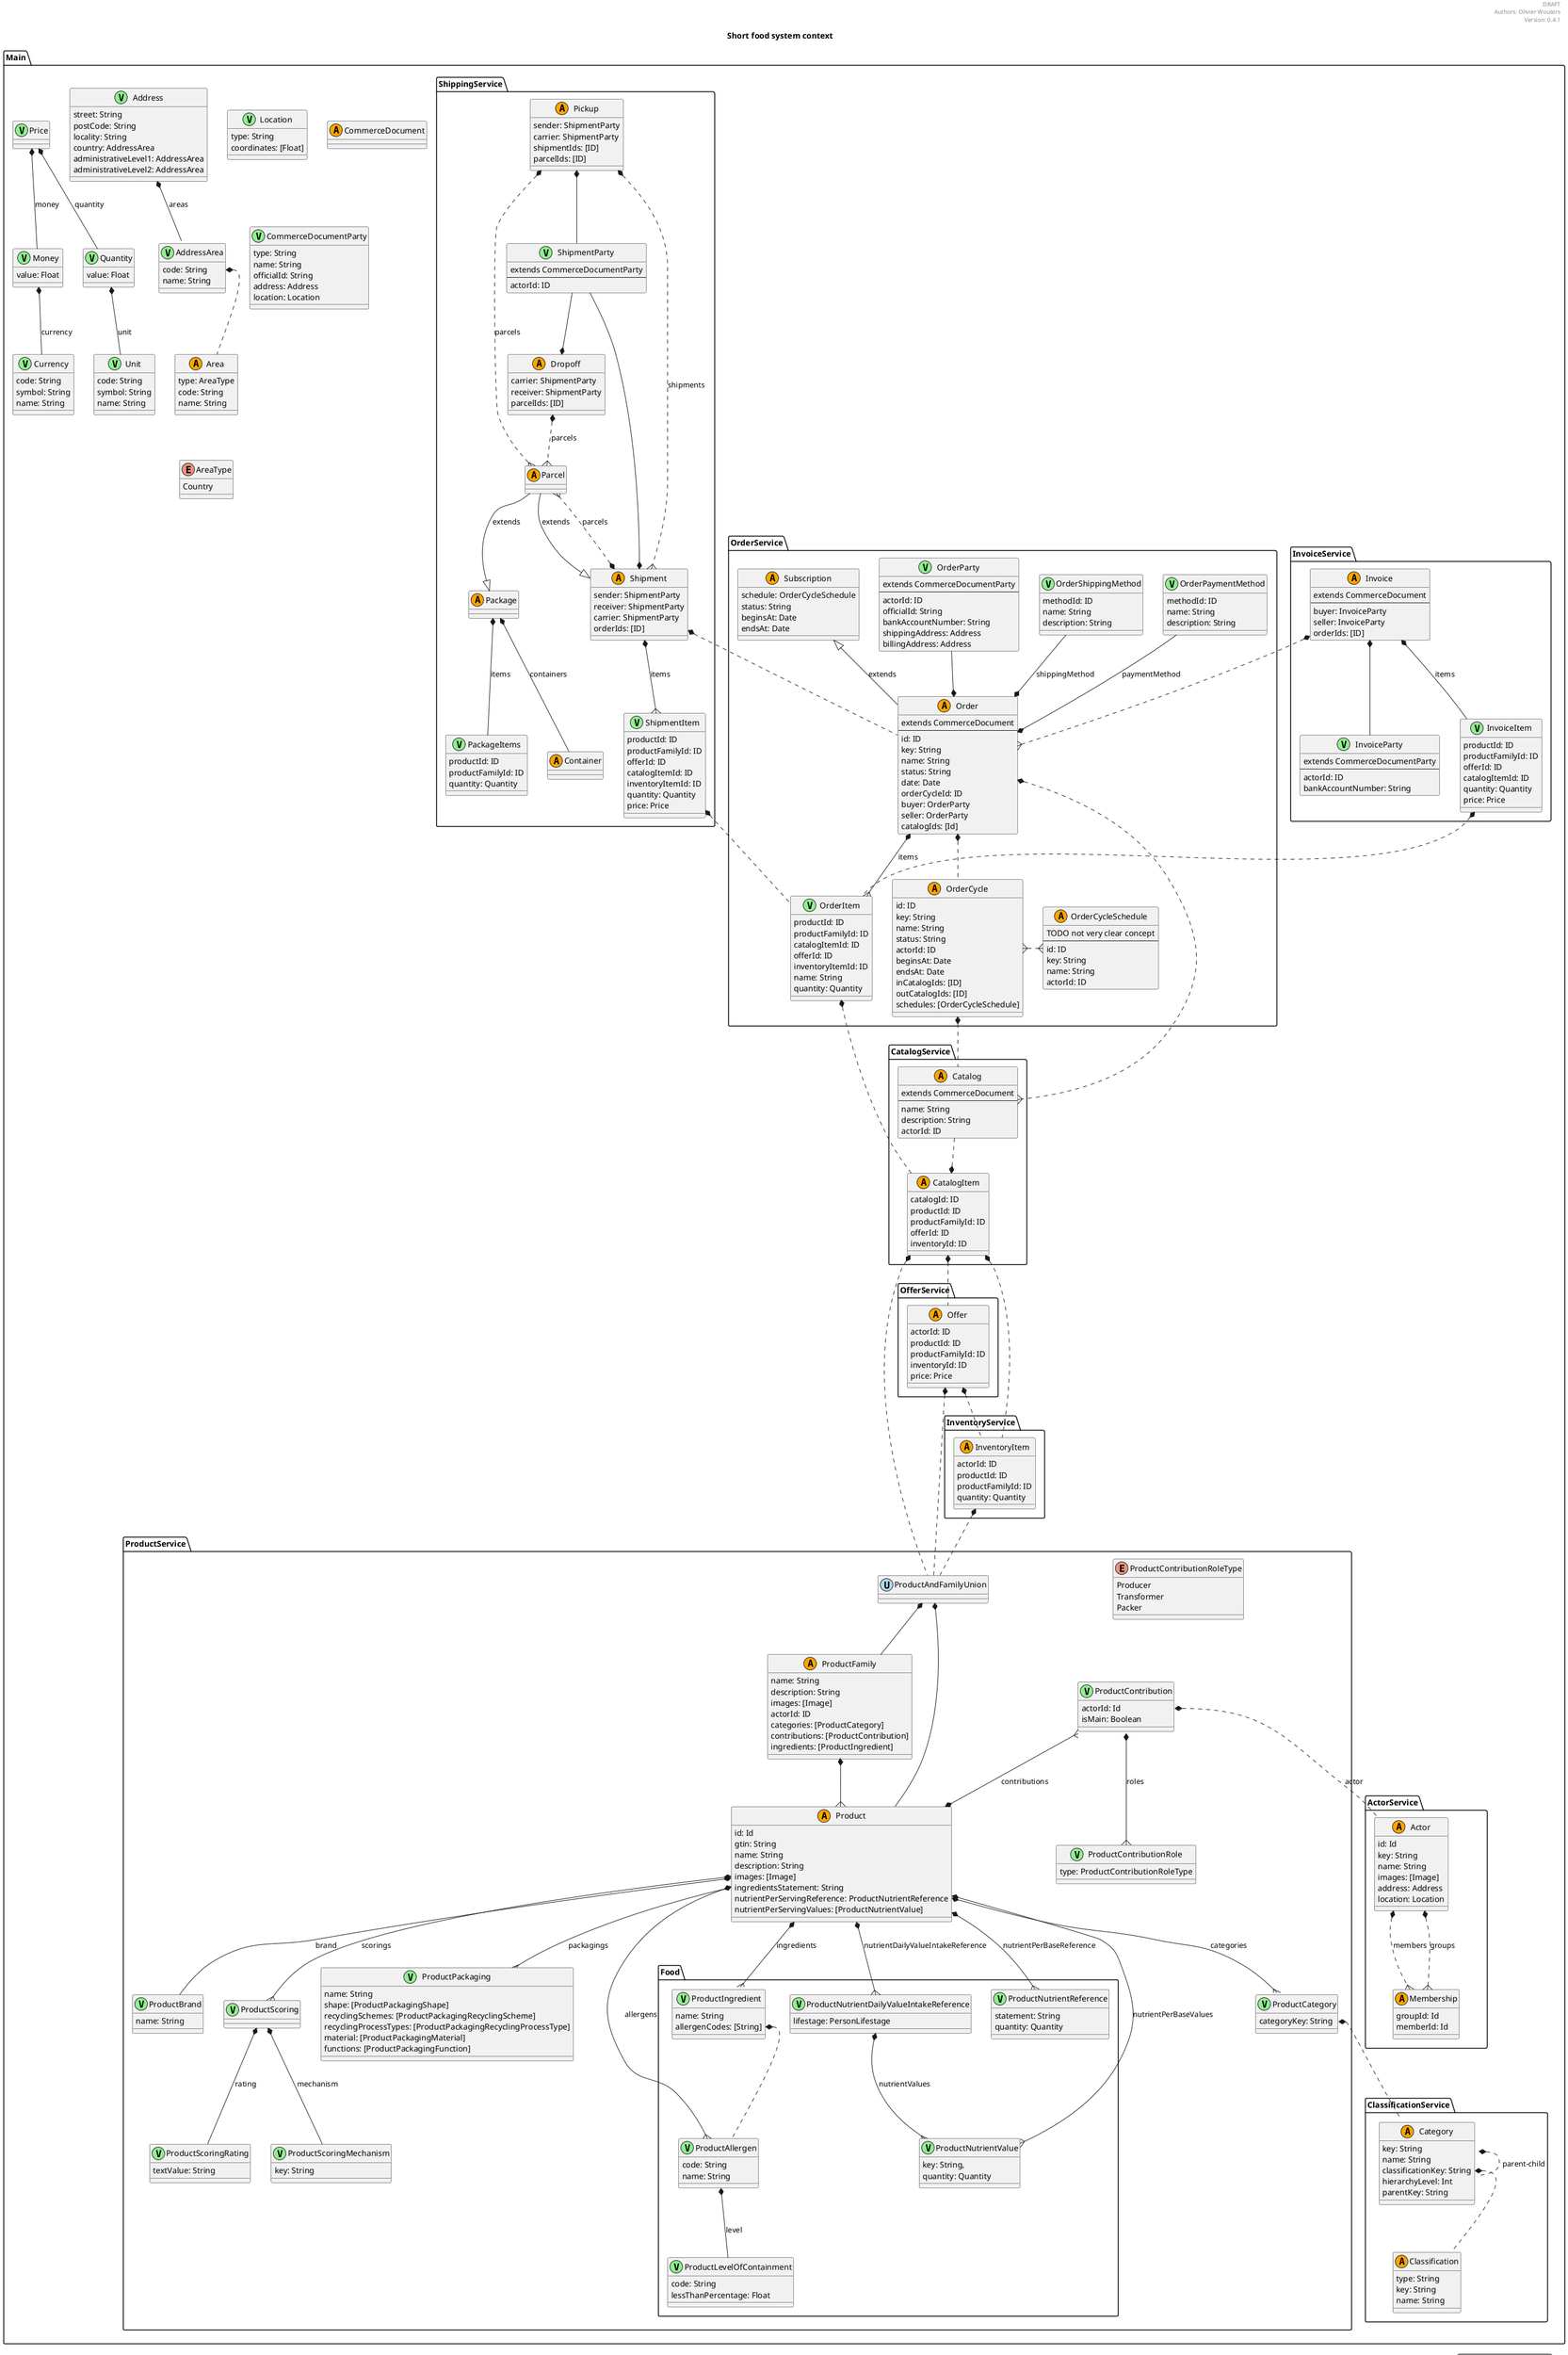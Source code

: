 @startuml

header
DRAFT
Authors: Olivier Wouters
Version: 0.4.1
endheader

legend right
    | Color | Type |
    |<#ff7f00>| A for Aggregate|
    |<#90ee90>| V for ValueObject|
    |<#ADD8E6>| U for Union|
endlegend

title Short food system context

namespace Main {
  
  class Address << (V,lightgreen) >> {
    street: String
    postCode: String
    locality: String
    country: AddressArea
    administrativeLevel1: AddressArea
    administrativeLevel2: AddressArea
  }
  
  Address *-- AddressArea : "areas"
  
  class AddressArea << (V,lightgreen) >> {
    code: String
    name: String
  }
  
  AddressArea::code *.. Area
  
  class Area << (A,orange) >> {
    type: AreaType
    code: String
    name: String
  }
  
  Area .[hidden]. AreaType
  
  enum AreaType {
      Country
  }
  
  class Location << (V,lightgreen) >> {
      type: String
      coordinates: [Float]
  }
  
  class Quantity << (V,lightgreen) >> {
    value: Float
  }
  
  Quantity *-- Unit : unit
  
  class Unit << (V,lightgreen) >> {
    code: String
    symbol: String
    name: String
  }
  
  class Price << (V,lightgreen) >> {
  }
  
  Price *-- Quantity : quantity
  Price *-- Money : money
  
  class Money << (V,lightgreen) >> {
    value: Float
  }
  
  Money *-- Currency : currency
  
  class Currency << (V,lightgreen) >> {
    code: String
    symbol: String
    name: String
  }
  
  class CommerceDocument << (A,orange) >> {
  }
  
  class CommerceDocumentParty << (V,lightgreen) >> {
    type: String
    name: String
    officialId: String
    address: Address
    location: Location
  }
  
  
  namespace ActorService {
  
    class Actor << (A,orange) >> {
      id: Id
      key: String
      name: String
      images: [Image]
      address: Address
      location: Location
    }
    
    class Membership << (A,orange) >> {
      groupId: Id
      memberId: Id
    }
  
    Actor *..{ Membership : members
    Actor *..{ Membership : groups
  }
  
  namespace ClassificationService {
    
    class Classification << (A,orange) >> {
      type: String
      key: String
      name: String
    }
    
    class Category << (A,orange) >> {
      key: String
      name: String
      classificationKey: String
      hierarchyLevel: Int
      parentKey: String
    }
    
    Category::classificationKey *.. Classification
    Category *.. Category : parent-child
  }
  
  namespace ProductService {
  
    namespace Food {
    
      class ProductIngredient << (V,lightgreen) >> {
          name: String
          allergenCodes: [String]
      }
      
      ProductIngredient::allergenCodes *.. ProductAllergen
      
      class ProductAllergen << (V,lightgreen) >> {
        code: String
        name: String
      }
      
      ProductAllergen *-- ProductLevelOfContainment: level
      
      class ProductLevelOfContainment << (V,lightgreen) >>
      {
        code: String
        lessThanPercentage: Float
      }
      
      class ProductNutrientDailyValueIntakeReference << (V,lightgreen) >> {
        lifestage: PersonLifestage
      }
      
      ProductNutrientDailyValueIntakeReference *--{ ProductNutrientValue : nutrientValues
      
      class ProductNutrientReference << (V,lightgreen) >> {
        statement: String
        quantity: Quantity
      }
      
      class ProductNutrientValue << (V,lightgreen) >> {
        key: String,
        quantity: Quantity
      }
    
    }
  
    class Product << (A,orange) >> {
      id: Id
      gtin: String
      name: String
      description: String
      images: [Image]
      ingredientsStatement: String
      nutrientPerServingReference: ProductNutrientReference
      nutrientPerServingValues: [ProductNutrientValue]
    }
    
    Product *-- ProductBrand : brand
    Product *-up-{ ProductContribution : contributions
    Product *--{ ProductCategory :  categories
    
    Product *--{ ProductPackaging : packagings
    Product *--{ ProductScoring : scorings
    
    Product *--{ Main.ProductService.Food.ProductIngredient : ingredients
    Product *--{ Main.ProductService.Food.ProductAllergen : allergens
    Product *--{ Main.ProductService.Food.ProductNutrientDailyValueIntakeReference : nutrientDailyValueIntakeReference
    Product *--{ Main.ProductService.Food.ProductNutrientReference : nutrientPerBaseReference
    Product *--{ Main.ProductService.Food.ProductNutrientValue : nutrientPerBaseValues
    
    class ProductBrand << (V,lightgreen) >> { 
      name: String
    }
    
    class ProductContribution << (V,lightgreen) >> {
        actorId: Id
        isMain: Boolean
    }
    
    ProductContribution::actorId *.. Main.ActorService.Actor : actor
    ProductContribution *--{ ProductContributionRole : roles
    
    enum ProductContributionRoleType {
      Producer
      Transformer
      Packer
    }
    
    class ProductContributionRole << (V,lightgreen) >> {
      type: ProductContributionRoleType
    }
    
    class ProductCategory << (V,lightgreen) >> {
      categoryKey: String
    }
  
    ProductCategory::categoryKey *.. Main.ClassificationService.Category
    
    
    class ProductPackaging << (V,lightgreen) >> {
      name: String
      shape: [ProductPackagingShape]
      recyclingSchemes: [ProductPackagingRecyclingScheme]
      recyclingProcessTypes: [ProductPackagingRecyclingProcessType]
      material: [ProductPackagingMaterial]
      functions: [ProductPackagingFunction]
    }
    
    class ProductScoring << (V,lightgreen) >> {
      
    }
    
    ProductScoring *-- ProductScoringRating : rating
    ProductScoring *-- ProductScoringMechanism : mechanism
    
    class ProductScoringRating << (V,lightgreen) >> {
      textValue: String
    }
    
    class ProductScoringMechanism << (V,lightgreen) >> {
      key: String
    }
    
    class ProductFamily << (A,orange) >> {
      name: String
      description: String
      images: [Image]
      actorId: ID
      categories: [ProductCategory]
      contributions: [ProductContribution]
      ingredients: [ProductIngredient]
    }
    
    ProductFamily *--{ Product
    
    class ProductAndFamilyUnion << (U,lightblue) >> {
    
    }
    
    ProductAndFamilyUnion *-- Product
    ProductAndFamilyUnion *-- ProductFamily
    
  }
  
  namespace InventoryService {
    class InventoryItem << (A,orange) >> {
      actorId: ID
      productId: ID
      productFamilyId: ID
      quantity: Quantity
    }
    
    InventoryItem *.. Main.ProductService.ProductAndFamilyUnion
  }
  
  namespace OfferService {
  
    class Offer << (A,orange) >> {
      actorId: ID
      productId: ID
      productFamilyId: ID
      inventoryId: ID
      price: Price
    }
    
    Offer *.. Main.ProductService.ProductAndFamilyUnion
    Offer *.. Main.InventoryService.InventoryItem
  
  }
  
  namespace CatalogService {
  
    class Catalog << (A,orange) >> {
      extends CommerceDocument
      --
      name: String
      description: String
      actorId: ID
    }
  
    class CatalogItem << (A,orange) >> {
      catalogId: ID
      productId: ID
      productFamilyId: ID
      offerId: ID
      inventoryId: ID
    }
    
    CatalogItem *.up. Catalog
    CatalogItem *.. Main.ProductService.ProductAndFamilyUnion
    CatalogItem *.. Main.OfferService.Offer
    CatalogItem *.. Main.InventoryService.InventoryItem
  
  }
  
  namespace OrderService {  

    class Order << (A,orange) >> {
      extends CommerceDocument
      --
        id: ID
        key: String
        name: String
        status: String
        date: Date
        orderCycleId: ID
        buyer: OrderParty
        seller: OrderParty
        catalogIds: [Id]
    }
    
    Order *--{ OrderItem : items
    Order *-up- OrderParty
    Order *-up- OrderShippingMethod : shippingMethod
    Order *-up- OrderPaymentMethod : paymentMethod
    Order *.. OrderCycle
    Order *..{ Main.CatalogService.Catalog

    class OrderItem << (V,lightgreen) >> {
        productId: ID
        productFamilyId: ID
        catalogItemId: ID
        offerId: ID
        inventoryItemId: ID
        name: String
        quantity: Quantity
    }
    
    OrderItem *.. Main.CatalogService.CatalogItem
    
    class OrderParty << (V,lightgreen) >> {
      extends CommerceDocumentParty
      --
      actorId: ID
      officialId: String
      bankAccountNumber: String
      shippingAddress: Address
      billingAddress: Address
    }
    
    class OrderShippingMethod << (V,lightgreen) >> {
        methodId: ID
        name: String
        description: String
    } 
    
    class OrderPaymentMethod << (V,lightgreen) >> {
        methodId: ID
        name: String
        description: String
    } 

    class OrderCycle << (A,orange) >> {
        id: ID
        key: String
        name: String
        status: String
        actorId: ID
        beginsAt: Date
        endsAt: Date
        inCatalogIds: [ID]
        outCatalogIds: [ID]
        schedules: [OrderCycleSchedule]
    }
    
    
    OrderCycle *.. Main.CatalogService.Catalog

    class OrderCycleSchedule << (A,orange) >> {
      TODO not very clear concept
      --
      id: ID
      key: String
      name: String
      actorId: ID
    }
    
    OrderCycleSchedule }.left.{ OrderCycle

    class Subscription << (A,orange) >> {
      schedule: OrderCycleSchedule
      status: String
      beginsAt: Date
      endsAt: Date
    }
    
    Subscription <|-- Order : extends 
    
  }
  
  namespace InvoiceService  {
  
    class Invoice << (A,orange) >> {
      extends CommerceDocument
      --
      buyer: InvoiceParty
      seller: InvoiceParty
      orderIds: [ID]
    }
    
    Invoice *-- InvoiceParty
    Invoice *-- InvoiceItem : items
    Invoice *..{ Main.OrderService.Order
    
    class InvoiceParty << (V,lightgreen) >> {
      extends CommerceDocumentParty
      --
      actorId: ID
      bankAccountNumber: String
    }
    
    class InvoiceItem << (V,lightgreen) >> {
      productId: ID
      productFamilyId: ID
      offerId: ID
      catalogItemId: ID
      quantity: Quantity
      price: Price
    }
    
    InvoiceItem *.. Main.OrderService.OrderItem
  
  }
  
  namespace ShippingService  {
  
    class Shipment << (A,orange) >> {
      sender: ShipmentParty
      receiver: ShipmentParty
      carrier: ShipmentParty
      orderIds: [ID]
    }
    
    Shipment *-- ShipmentParty
    Shipment *.. Main.OrderService.Order
    Shipment *--{ ShipmentItem : items
    Shipment *..{ Parcel : parcels
    
    class ShipmentParty << (V,lightgreen) >> {
      extends CommerceDocumentParty
      --
      actorId: ID
    }
    
    class ShipmentItem << (V,lightgreen) >> {
      productId: ID
      productFamilyId: ID
      offerId: ID
      catalogItemId: ID
      inventoryItemId: ID
      quantity: Quantity
      price: Price
    }
    
    ShipmentItem *.. Main.OrderService.OrderItem
    
    class Parcel << (A,orange) >> {
    }
    
    Parcel --|> Package : extends
    Parcel --|> Shipment : extends
    
    class Package << (A,orange) >> {
    }
    
    Package *-- PackageItems : items
    Package *-- Container : containers
    
    class PackageItems << (V,lightgreen) >> {
      productId: ID
      productFamilyId: ID
      quantity: Quantity
    }
    
    class Container << (A,orange) >> {
    }
    
    class Pickup << (A,orange) >> {
      sender: ShipmentParty
      carrier: ShipmentParty
      shipmentIds: [ID]
      parcelIds: [ID]
    }
    
    Pickup *-- ShipmentParty
    Pickup *..{ Shipment : shipments
    Pickup *..{ Parcel : parcels
    
    class Dropoff << (A,orange) >> {
      carrier: ShipmentParty
      receiver: ShipmentParty
      parcelIds: [ID]
    }
    
    Dropoff *-up- ShipmentParty
    Dropoff *..{ Parcel : parcels
  
  }
  
}


@enduml
